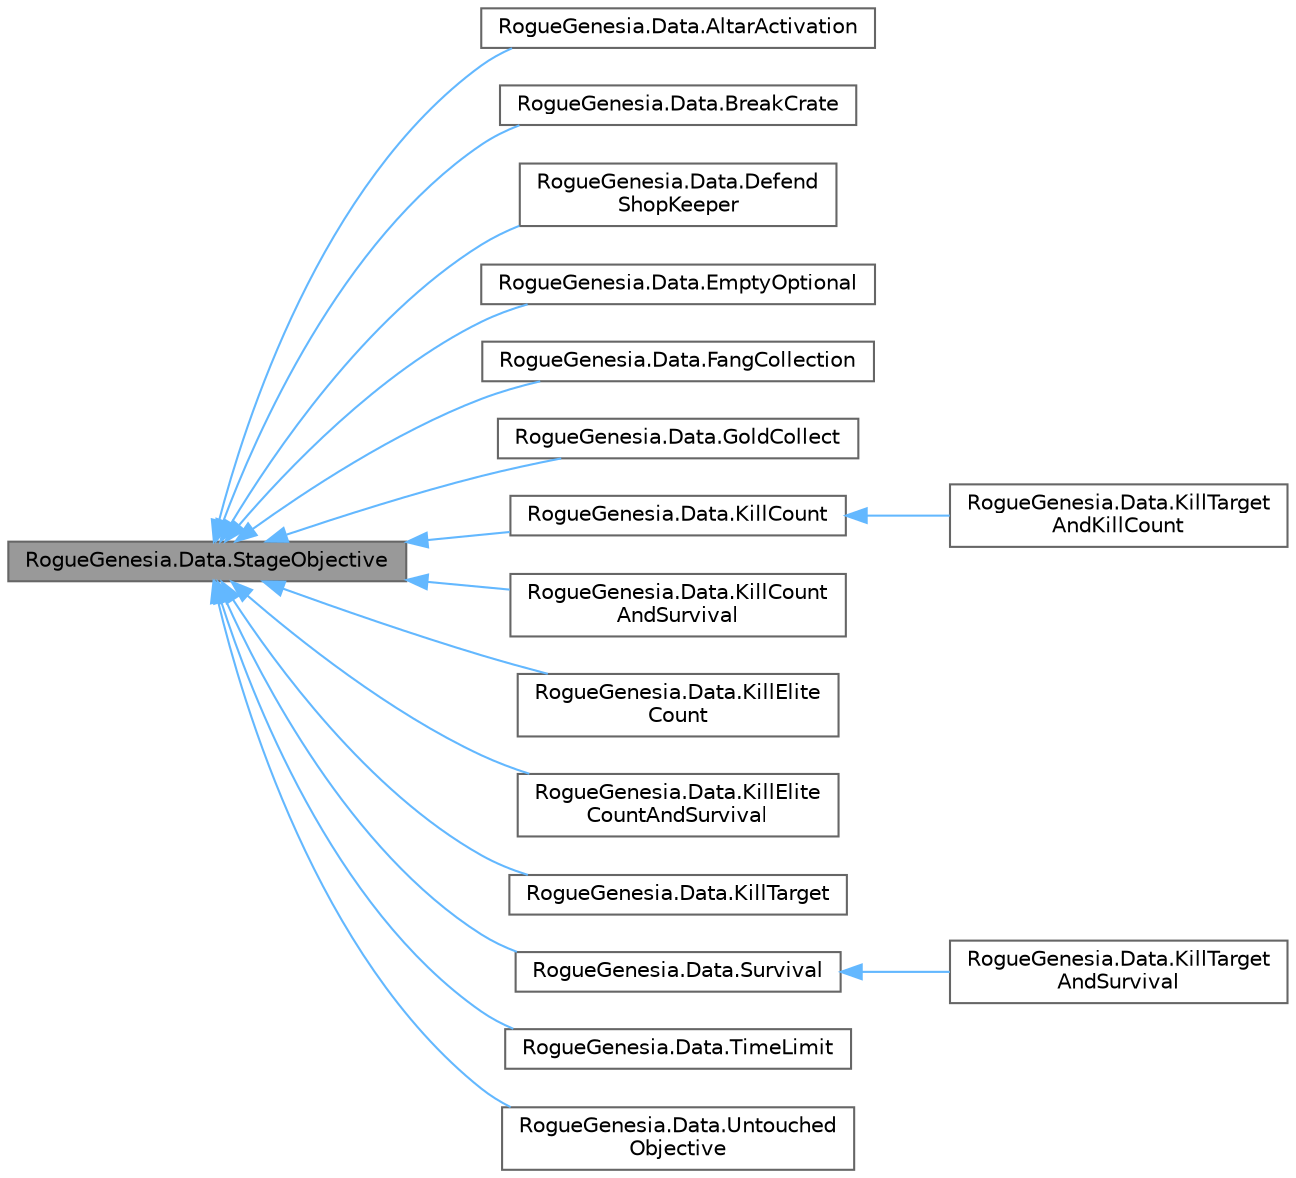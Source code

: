 digraph "RogueGenesia.Data.StageObjective"
{
 // LATEX_PDF_SIZE
  bgcolor="transparent";
  edge [fontname=Helvetica,fontsize=10,labelfontname=Helvetica,labelfontsize=10];
  node [fontname=Helvetica,fontsize=10,shape=box,height=0.2,width=0.4];
  rankdir="LR";
  Node1 [label="RogueGenesia.Data.StageObjective",height=0.2,width=0.4,color="gray40", fillcolor="grey60", style="filled", fontcolor="black",tooltip=" "];
  Node1 -> Node2 [dir="back",color="steelblue1",style="solid"];
  Node2 [label="RogueGenesia.Data.AltarActivation",height=0.2,width=0.4,color="gray40", fillcolor="white", style="filled",URL="$class_rogue_genesia_1_1_data_1_1_altar_activation.html",tooltip=" "];
  Node1 -> Node3 [dir="back",color="steelblue1",style="solid"];
  Node3 [label="RogueGenesia.Data.BreakCrate",height=0.2,width=0.4,color="gray40", fillcolor="white", style="filled",URL="$class_rogue_genesia_1_1_data_1_1_break_crate.html",tooltip=" "];
  Node1 -> Node4 [dir="back",color="steelblue1",style="solid"];
  Node4 [label="RogueGenesia.Data.Defend\lShopKeeper",height=0.2,width=0.4,color="gray40", fillcolor="white", style="filled",URL="$class_rogue_genesia_1_1_data_1_1_defend_shop_keeper.html",tooltip=" "];
  Node1 -> Node5 [dir="back",color="steelblue1",style="solid"];
  Node5 [label="RogueGenesia.Data.EmptyOptional",height=0.2,width=0.4,color="gray40", fillcolor="white", style="filled",URL="$class_rogue_genesia_1_1_data_1_1_empty_optional.html",tooltip=" "];
  Node1 -> Node6 [dir="back",color="steelblue1",style="solid"];
  Node6 [label="RogueGenesia.Data.FangCollection",height=0.2,width=0.4,color="gray40", fillcolor="white", style="filled",URL="$class_rogue_genesia_1_1_data_1_1_fang_collection.html",tooltip=" "];
  Node1 -> Node7 [dir="back",color="steelblue1",style="solid"];
  Node7 [label="RogueGenesia.Data.GoldCollect",height=0.2,width=0.4,color="gray40", fillcolor="white", style="filled",URL="$class_rogue_genesia_1_1_data_1_1_gold_collect.html",tooltip=" "];
  Node1 -> Node8 [dir="back",color="steelblue1",style="solid"];
  Node8 [label="RogueGenesia.Data.KillCount",height=0.2,width=0.4,color="gray40", fillcolor="white", style="filled",URL="$class_rogue_genesia_1_1_data_1_1_kill_count.html",tooltip=" "];
  Node8 -> Node9 [dir="back",color="steelblue1",style="solid"];
  Node9 [label="RogueGenesia.Data.KillTarget\lAndKillCount",height=0.2,width=0.4,color="gray40", fillcolor="white", style="filled",URL="$class_rogue_genesia_1_1_data_1_1_kill_target_and_kill_count.html",tooltip=" "];
  Node1 -> Node10 [dir="back",color="steelblue1",style="solid"];
  Node10 [label="RogueGenesia.Data.KillCount\lAndSurvival",height=0.2,width=0.4,color="gray40", fillcolor="white", style="filled",URL="$class_rogue_genesia_1_1_data_1_1_kill_count_and_survival.html",tooltip=" "];
  Node1 -> Node11 [dir="back",color="steelblue1",style="solid"];
  Node11 [label="RogueGenesia.Data.KillElite\lCount",height=0.2,width=0.4,color="gray40", fillcolor="white", style="filled",URL="$class_rogue_genesia_1_1_data_1_1_kill_elite_count.html",tooltip=" "];
  Node1 -> Node12 [dir="back",color="steelblue1",style="solid"];
  Node12 [label="RogueGenesia.Data.KillElite\lCountAndSurvival",height=0.2,width=0.4,color="gray40", fillcolor="white", style="filled",URL="$class_rogue_genesia_1_1_data_1_1_kill_elite_count_and_survival.html",tooltip=" "];
  Node1 -> Node13 [dir="back",color="steelblue1",style="solid"];
  Node13 [label="RogueGenesia.Data.KillTarget",height=0.2,width=0.4,color="gray40", fillcolor="white", style="filled",URL="$class_rogue_genesia_1_1_data_1_1_kill_target.html",tooltip=" "];
  Node1 -> Node14 [dir="back",color="steelblue1",style="solid"];
  Node14 [label="RogueGenesia.Data.Survival",height=0.2,width=0.4,color="gray40", fillcolor="white", style="filled",URL="$class_rogue_genesia_1_1_data_1_1_survival.html",tooltip=" "];
  Node14 -> Node15 [dir="back",color="steelblue1",style="solid"];
  Node15 [label="RogueGenesia.Data.KillTarget\lAndSurvival",height=0.2,width=0.4,color="gray40", fillcolor="white", style="filled",URL="$class_rogue_genesia_1_1_data_1_1_kill_target_and_survival.html",tooltip=" "];
  Node1 -> Node16 [dir="back",color="steelblue1",style="solid"];
  Node16 [label="RogueGenesia.Data.TimeLimit",height=0.2,width=0.4,color="gray40", fillcolor="white", style="filled",URL="$class_rogue_genesia_1_1_data_1_1_time_limit.html",tooltip=" "];
  Node1 -> Node17 [dir="back",color="steelblue1",style="solid"];
  Node17 [label="RogueGenesia.Data.Untouched\lObjective",height=0.2,width=0.4,color="gray40", fillcolor="white", style="filled",URL="$class_rogue_genesia_1_1_data_1_1_untouched_objective.html",tooltip=" "];
}

